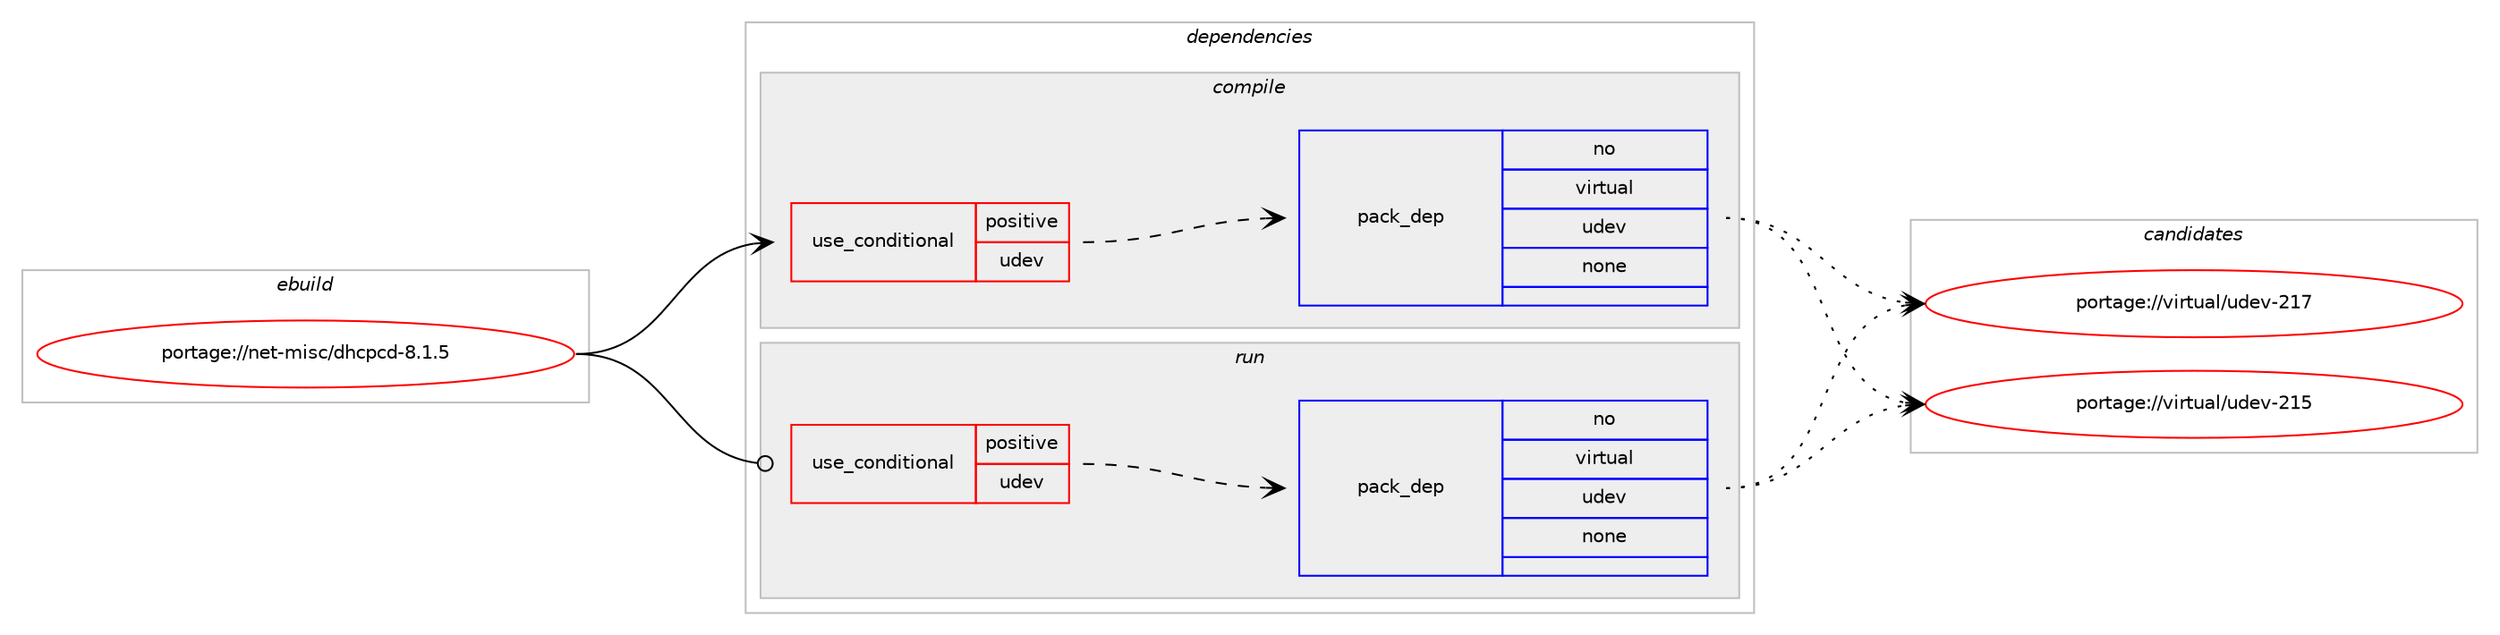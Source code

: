 digraph prolog {

# *************
# Graph options
# *************

newrank=true;
concentrate=true;
compound=true;
graph [rankdir=LR,fontname=Helvetica,fontsize=10,ranksep=1.5];#, ranksep=2.5, nodesep=0.2];
edge  [arrowhead=vee];
node  [fontname=Helvetica,fontsize=10];

# **********
# The ebuild
# **********

subgraph cluster_leftcol {
color=gray;
rank=same;
label=<<i>ebuild</i>>;
id [label="portage://net-misc/dhcpcd-8.1.5", color=red, width=4, href="../net-misc/dhcpcd-8.1.5.svg"];
}

# ****************
# The dependencies
# ****************

subgraph cluster_midcol {
color=gray;
label=<<i>dependencies</i>>;
subgraph cluster_compile {
fillcolor="#eeeeee";
style=filled;
label=<<i>compile</i>>;
subgraph cond3412 {
dependency21306 [label=<<TABLE BORDER="0" CELLBORDER="1" CELLSPACING="0" CELLPADDING="4"><TR><TD ROWSPAN="3" CELLPADDING="10">use_conditional</TD></TR><TR><TD>positive</TD></TR><TR><TD>udev</TD></TR></TABLE>>, shape=none, color=red];
subgraph pack17530 {
dependency21307 [label=<<TABLE BORDER="0" CELLBORDER="1" CELLSPACING="0" CELLPADDING="4" WIDTH="220"><TR><TD ROWSPAN="6" CELLPADDING="30">pack_dep</TD></TR><TR><TD WIDTH="110">no</TD></TR><TR><TD>virtual</TD></TR><TR><TD>udev</TD></TR><TR><TD>none</TD></TR><TR><TD></TD></TR></TABLE>>, shape=none, color=blue];
}
dependency21306:e -> dependency21307:w [weight=20,style="dashed",arrowhead="vee"];
}
id:e -> dependency21306:w [weight=20,style="solid",arrowhead="vee"];
}
subgraph cluster_compileandrun {
fillcolor="#eeeeee";
style=filled;
label=<<i>compile and run</i>>;
}
subgraph cluster_run {
fillcolor="#eeeeee";
style=filled;
label=<<i>run</i>>;
subgraph cond3413 {
dependency21308 [label=<<TABLE BORDER="0" CELLBORDER="1" CELLSPACING="0" CELLPADDING="4"><TR><TD ROWSPAN="3" CELLPADDING="10">use_conditional</TD></TR><TR><TD>positive</TD></TR><TR><TD>udev</TD></TR></TABLE>>, shape=none, color=red];
subgraph pack17531 {
dependency21309 [label=<<TABLE BORDER="0" CELLBORDER="1" CELLSPACING="0" CELLPADDING="4" WIDTH="220"><TR><TD ROWSPAN="6" CELLPADDING="30">pack_dep</TD></TR><TR><TD WIDTH="110">no</TD></TR><TR><TD>virtual</TD></TR><TR><TD>udev</TD></TR><TR><TD>none</TD></TR><TR><TD></TD></TR></TABLE>>, shape=none, color=blue];
}
dependency21308:e -> dependency21309:w [weight=20,style="dashed",arrowhead="vee"];
}
id:e -> dependency21308:w [weight=20,style="solid",arrowhead="odot"];
}
}

# **************
# The candidates
# **************

subgraph cluster_choices {
rank=same;
color=gray;
label=<<i>candidates</i>>;

subgraph choice17530 {
color=black;
nodesep=1;
choice118105114116117971084711710010111845504955 [label="portage://virtual/udev-217", color=red, width=4,href="../virtual/udev-217.svg"];
choice118105114116117971084711710010111845504953 [label="portage://virtual/udev-215", color=red, width=4,href="../virtual/udev-215.svg"];
dependency21307:e -> choice118105114116117971084711710010111845504955:w [style=dotted,weight="100"];
dependency21307:e -> choice118105114116117971084711710010111845504953:w [style=dotted,weight="100"];
}
subgraph choice17531 {
color=black;
nodesep=1;
choice118105114116117971084711710010111845504955 [label="portage://virtual/udev-217", color=red, width=4,href="../virtual/udev-217.svg"];
choice118105114116117971084711710010111845504953 [label="portage://virtual/udev-215", color=red, width=4,href="../virtual/udev-215.svg"];
dependency21309:e -> choice118105114116117971084711710010111845504955:w [style=dotted,weight="100"];
dependency21309:e -> choice118105114116117971084711710010111845504953:w [style=dotted,weight="100"];
}
}

}
